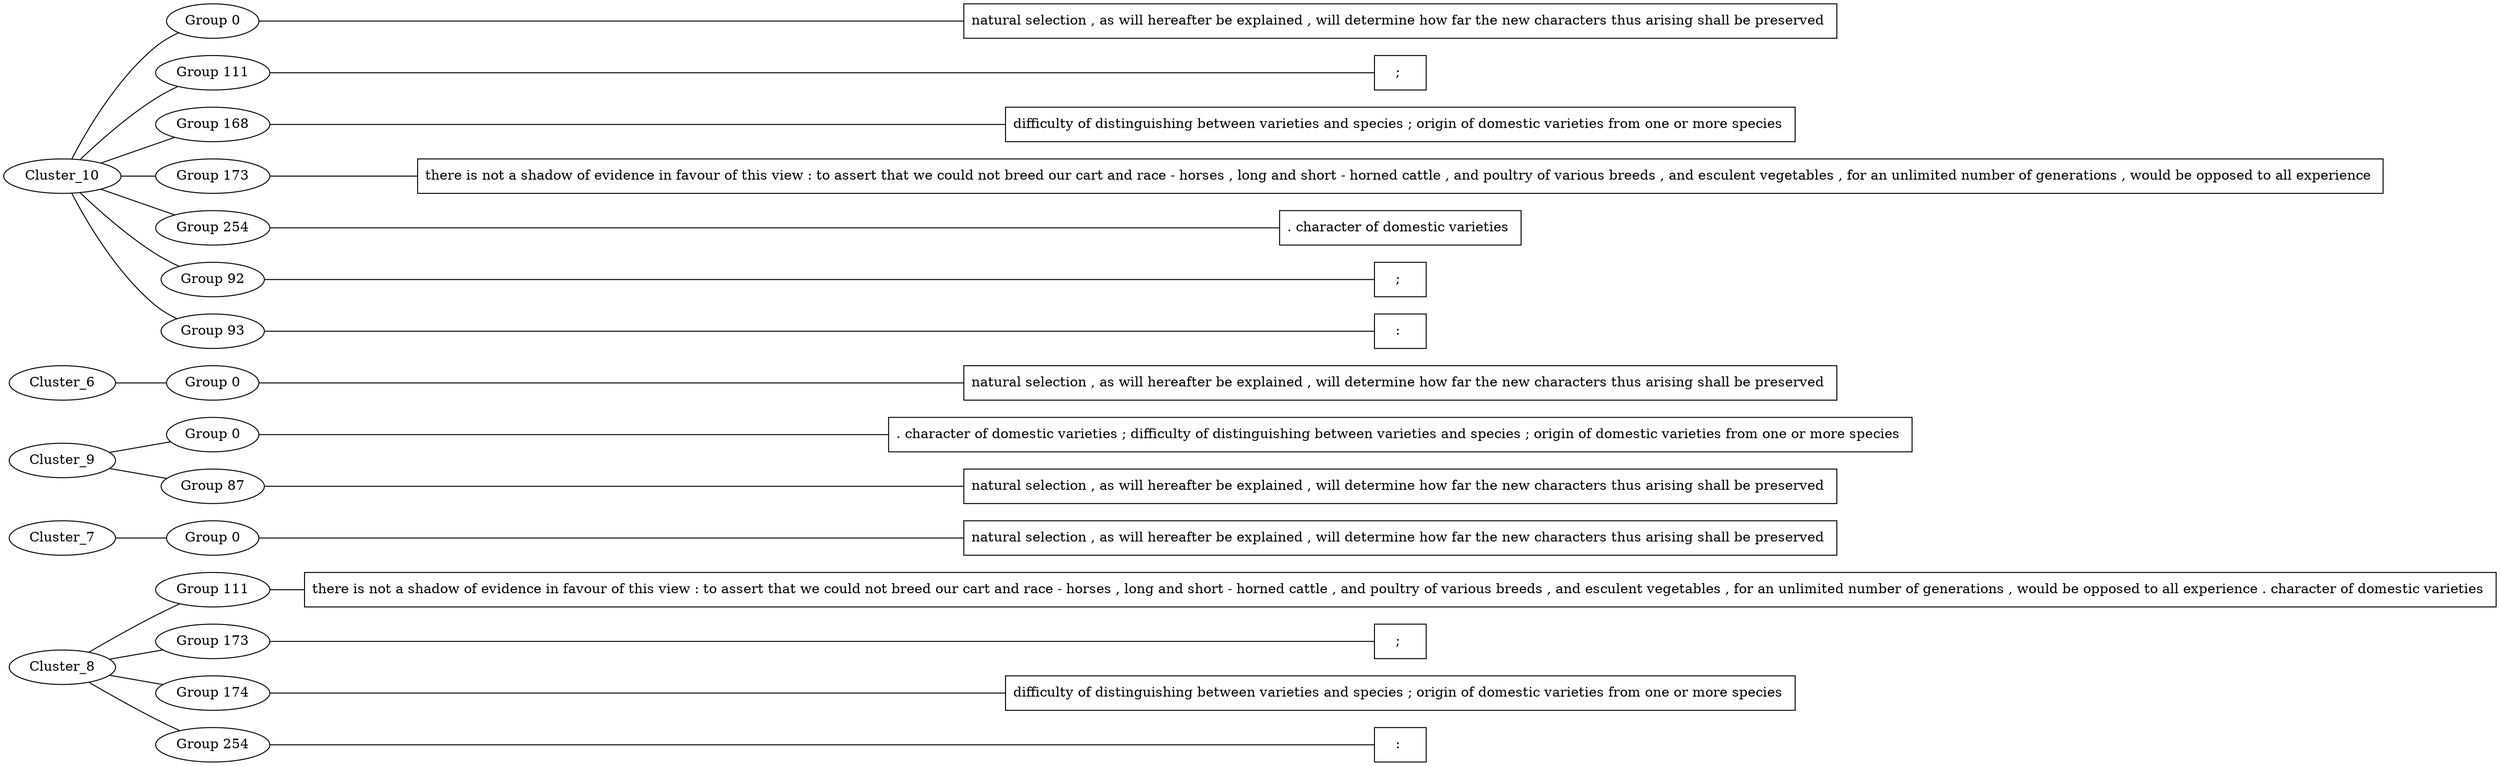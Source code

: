 graph MyGraph {
rankdir = LR
"Cluster_8_254_reading" [shape=box label=": "]
"Cluster_8_174_reading" [shape=box label="difficulty of distinguishing between varieties and species ; origin of domestic varieties from one or more species "]
"Cluster_8_173_reading" [shape=box label="; "]
"Cluster_8_111_reading" [shape=box label="there is not a shadow of evidence in favour of this view : to assert that we could not breed our cart and race - horses , long and short - horned cattle , and poultry of various breeds , and esculent vegetables , for an unlimited number of generations , would be opposed to all experience . character of domestic varieties "]
"Cluster_8_111" [label="Group 111"]
"Cluster_8_173" [label="Group 173"]
"Cluster_8_174" [label="Group 174"]
"Cluster_8_254" [label="Group 254"]
"Cluster_8_254" -- "Cluster_8_254_reading"
"Cluster_8_174" -- "Cluster_8_174_reading"
"Cluster_8_173" -- "Cluster_8_173_reading"
"Cluster_8_111" -- "Cluster_8_111_reading"
Cluster_8 -- "Cluster_8_254"
Cluster_8 -- "Cluster_8_174"
Cluster_8 -- "Cluster_8_173"
Cluster_8 -- "Cluster_8_111"
"Cluster_7_0_reading" [shape=box label="natural selection , as will hereafter be explained , will determine how far the new characters thus arising shall be preserved "]
"Cluster_7_0" [label="Group 0"]
"Cluster_7_0" -- "Cluster_7_0_reading"
Cluster_7 -- "Cluster_7_0"
"Cluster_9_87_reading" [shape=box label="natural selection , as will hereafter be explained , will determine how far the new characters thus arising shall be preserved "]
"Cluster_9_0_reading" [shape=box label=". character of domestic varieties ; difficulty of distinguishing between varieties and species ; origin of domestic varieties from one or more species "]
"Cluster_9_0" [label="Group 0"]
"Cluster_9_87" [label="Group 87"]
"Cluster_9_87" -- "Cluster_9_87_reading"
"Cluster_9_0" -- "Cluster_9_0_reading"
Cluster_9 -- "Cluster_9_87"
Cluster_9 -- "Cluster_9_0"
"Cluster_6_0_reading" [shape=box label="natural selection , as will hereafter be explained , will determine how far the new characters thus arising shall be preserved "]
"Cluster_6_0" [label="Group 0"]
"Cluster_6_0" -- "Cluster_6_0_reading"
Cluster_6 -- "Cluster_6_0"
"Cluster_10_93_reading" [shape=box label=": "]
"Cluster_10_92_reading" [shape=box label="; "]
"Cluster_10_254_reading" [shape=box label=". character of domestic varieties "]
"Cluster_10_173_reading" [shape=box label="there is not a shadow of evidence in favour of this view : to assert that we could not breed our cart and race - horses , long and short - horned cattle , and poultry of various breeds , and esculent vegetables , for an unlimited number of generations , would be opposed to all experience "]
"Cluster_10_168_reading" [shape=box label="difficulty of distinguishing between varieties and species ; origin of domestic varieties from one or more species "]
"Cluster_10_111_reading" [shape=box label="; "]
"Cluster_10_0_reading" [shape=box label="natural selection , as will hereafter be explained , will determine how far the new characters thus arising shall be preserved "]
"Cluster_10_0" [label="Group 0"]
"Cluster_10_111" [label="Group 111"]
"Cluster_10_168" [label="Group 168"]
"Cluster_10_173" [label="Group 173"]
"Cluster_10_254" [label="Group 254"]
"Cluster_10_92" [label="Group 92"]
"Cluster_10_93" [label="Group 93"]
"Cluster_10_93" -- "Cluster_10_93_reading"
"Cluster_10_92" -- "Cluster_10_92_reading"
"Cluster_10_254" -- "Cluster_10_254_reading"
"Cluster_10_173" -- "Cluster_10_173_reading"
"Cluster_10_168" -- "Cluster_10_168_reading"
"Cluster_10_111" -- "Cluster_10_111_reading"
"Cluster_10_0" -- "Cluster_10_0_reading"
Cluster_10 -- "Cluster_10_93"
Cluster_10 -- "Cluster_10_92"
Cluster_10 -- "Cluster_10_254"
Cluster_10 -- "Cluster_10_173"
Cluster_10 -- "Cluster_10_168"
Cluster_10 -- "Cluster_10_111"
Cluster_10 -- "Cluster_10_0"
}